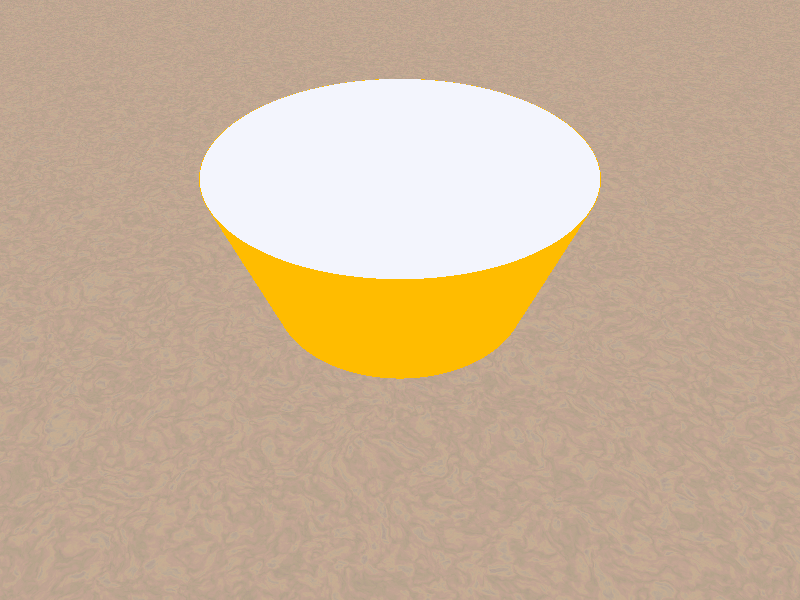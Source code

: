 #include "colors.inc"    
#include "stones.inc"


background { color White }        

plane {<0,1,0>,0 texture {T_Stone1}} 


camera {   
  location <10,20,-20>
  look_at <0,0,0>    

}


light_source {<0, 25, -15>rgb <.95,.97,1>}       

    
union{     
    difference{           
        cone {<0,8,0>,8,<0,1,0>,6 pigment {Orange}}
        cone {<0,8.1,0>,8,<0,1.1,0>,6 pigment {Silver}}   
   }   
}